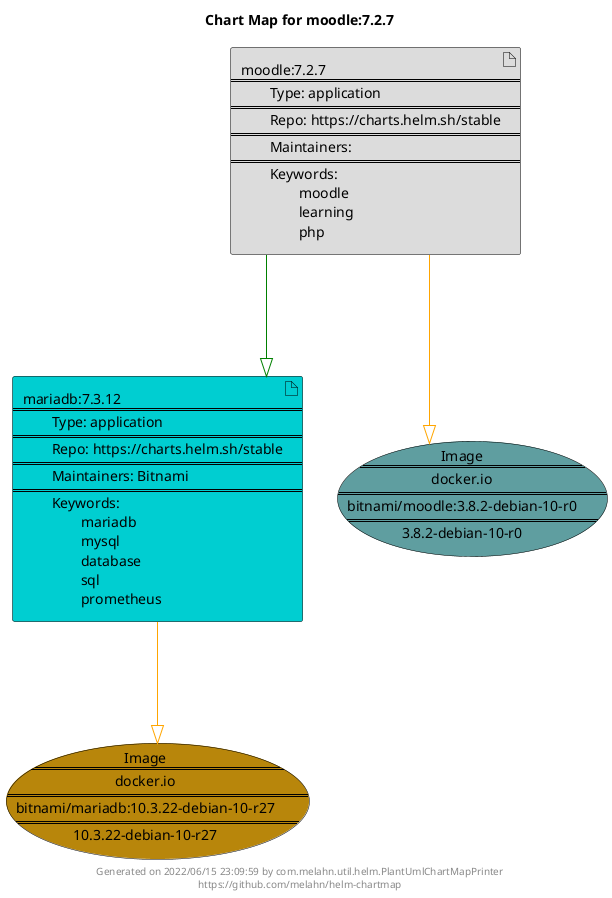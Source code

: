 @startuml
skinparam linetype ortho
skinparam backgroundColor white
skinparam usecaseBorderColor black
skinparam usecaseArrowColor LightSlateGray
skinparam artifactBorderColor black
skinparam artifactArrowColor LightSlateGray

title Chart Map for moodle:7.2.7

'There are 2 referenced Helm Charts
artifact "mariadb:7.3.12\n====\n\tType: application\n====\n\tRepo: https://charts.helm.sh/stable\n====\n\tMaintainers: Bitnami\n====\n\tKeywords: \n\t\tmariadb\n\t\tmysql\n\t\tdatabase\n\t\tsql\n\t\tprometheus" as mariadb_7_3_12 #DarkTurquoise
artifact "moodle:7.2.7\n====\n\tType: application\n====\n\tRepo: https://charts.helm.sh/stable\n====\n\tMaintainers: \n====\n\tKeywords: \n\t\tmoodle\n\t\tlearning\n\t\tphp" as moodle_7_2_7 #Gainsboro

'There are 2 referenced Docker Images
usecase "Image\n====\ndocker.io\n====\nbitnami/moodle:3.8.2-debian-10-r0\n====\n3.8.2-debian-10-r0" as docker_io_bitnami_moodle_3_8_2_debian_10_r0 #CadetBlue
usecase "Image\n====\ndocker.io\n====\nbitnami/mariadb:10.3.22-debian-10-r27\n====\n10.3.22-debian-10-r27" as docker_io_bitnami_mariadb_10_3_22_debian_10_r27 #DarkGoldenRod

'Chart Dependencies
moodle_7_2_7--[#green]-|>mariadb_7_3_12
mariadb_7_3_12--[#orange]-|>docker_io_bitnami_mariadb_10_3_22_debian_10_r27
moodle_7_2_7--[#orange]-|>docker_io_bitnami_moodle_3_8_2_debian_10_r0

center footer Generated on 2022/06/15 23:09:59 by com.melahn.util.helm.PlantUmlChartMapPrinter\nhttps://github.com/melahn/helm-chartmap
@enduml
